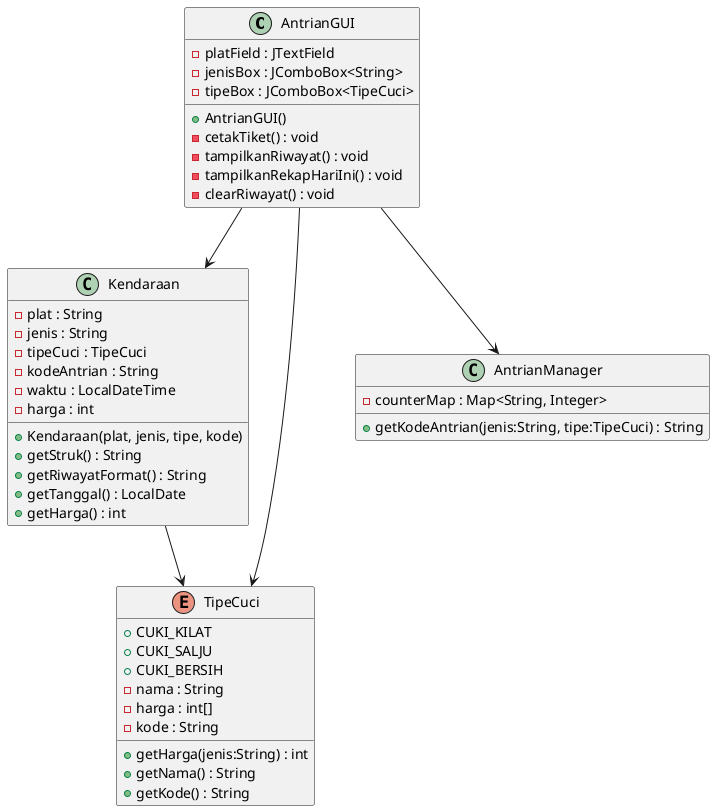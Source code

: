@startuml
class AntrianGUI {
  - platField : JTextField
  - jenisBox : JComboBox<String>
  - tipeBox : JComboBox<TipeCuci>
  + AntrianGUI()
  - cetakTiket() : void
  - tampilkanRiwayat() : void
  - tampilkanRekapHariIni() : void
  - clearRiwayat() : void
}

class Kendaraan {
  - plat : String
  - jenis : String
  - tipeCuci : TipeCuci
  - kodeAntrian : String
  - waktu : LocalDateTime
  - harga : int
  + Kendaraan(plat, jenis, tipe, kode)
  + getStruk() : String
  + getRiwayatFormat() : String
  + getTanggal() : LocalDate
  + getHarga() : int
}

enum TipeCuci {
  + CUKI_KILAT
  + CUKI_SALJU
  + CUKI_BERSIH
  - nama : String
  - harga : int[]
  - kode : String
  + getHarga(jenis:String) : int
  + getNama() : String
  + getKode() : String
}

class AntrianManager {
  - counterMap : Map<String, Integer>
  + getKodeAntrian(jenis:String, tipe:TipeCuci) : String
}

AntrianGUI --> Kendaraan
AntrianGUI --> TipeCuci
Kendaraan --> TipeCuci
AntrianGUI --> AntrianManager
@enduml
